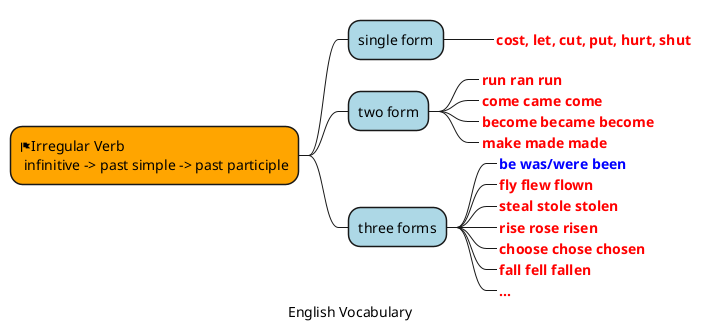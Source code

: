 @startmindmap
caption English Vocabulary
'title Human

*[#Orange] <&flag>Irregular Verb\n infinitive -> past simple -> past participle

**[#lightblue] single form
***_ <b><color:red>cost, let, cut, put, hurt, shut

**[#lightblue] two form
***_ <b><color:red>run ran run
***_ <b><color:red>come came come
***_ <b><color:red>become became become
***_ <b><color:red>make made made

**[#lightblue] three forms
***_ <b><color:blue>be was/were been
***_ <b><color:red>fly flew flown
***_ <b><color:red>steal stole stolen
***_ <b><color:red>rise rose risen
***_ <b><color:red>choose chose chosen
***_ <b><color:red>fall fell fallen
***_ <b><color:red>...


@endmindmap